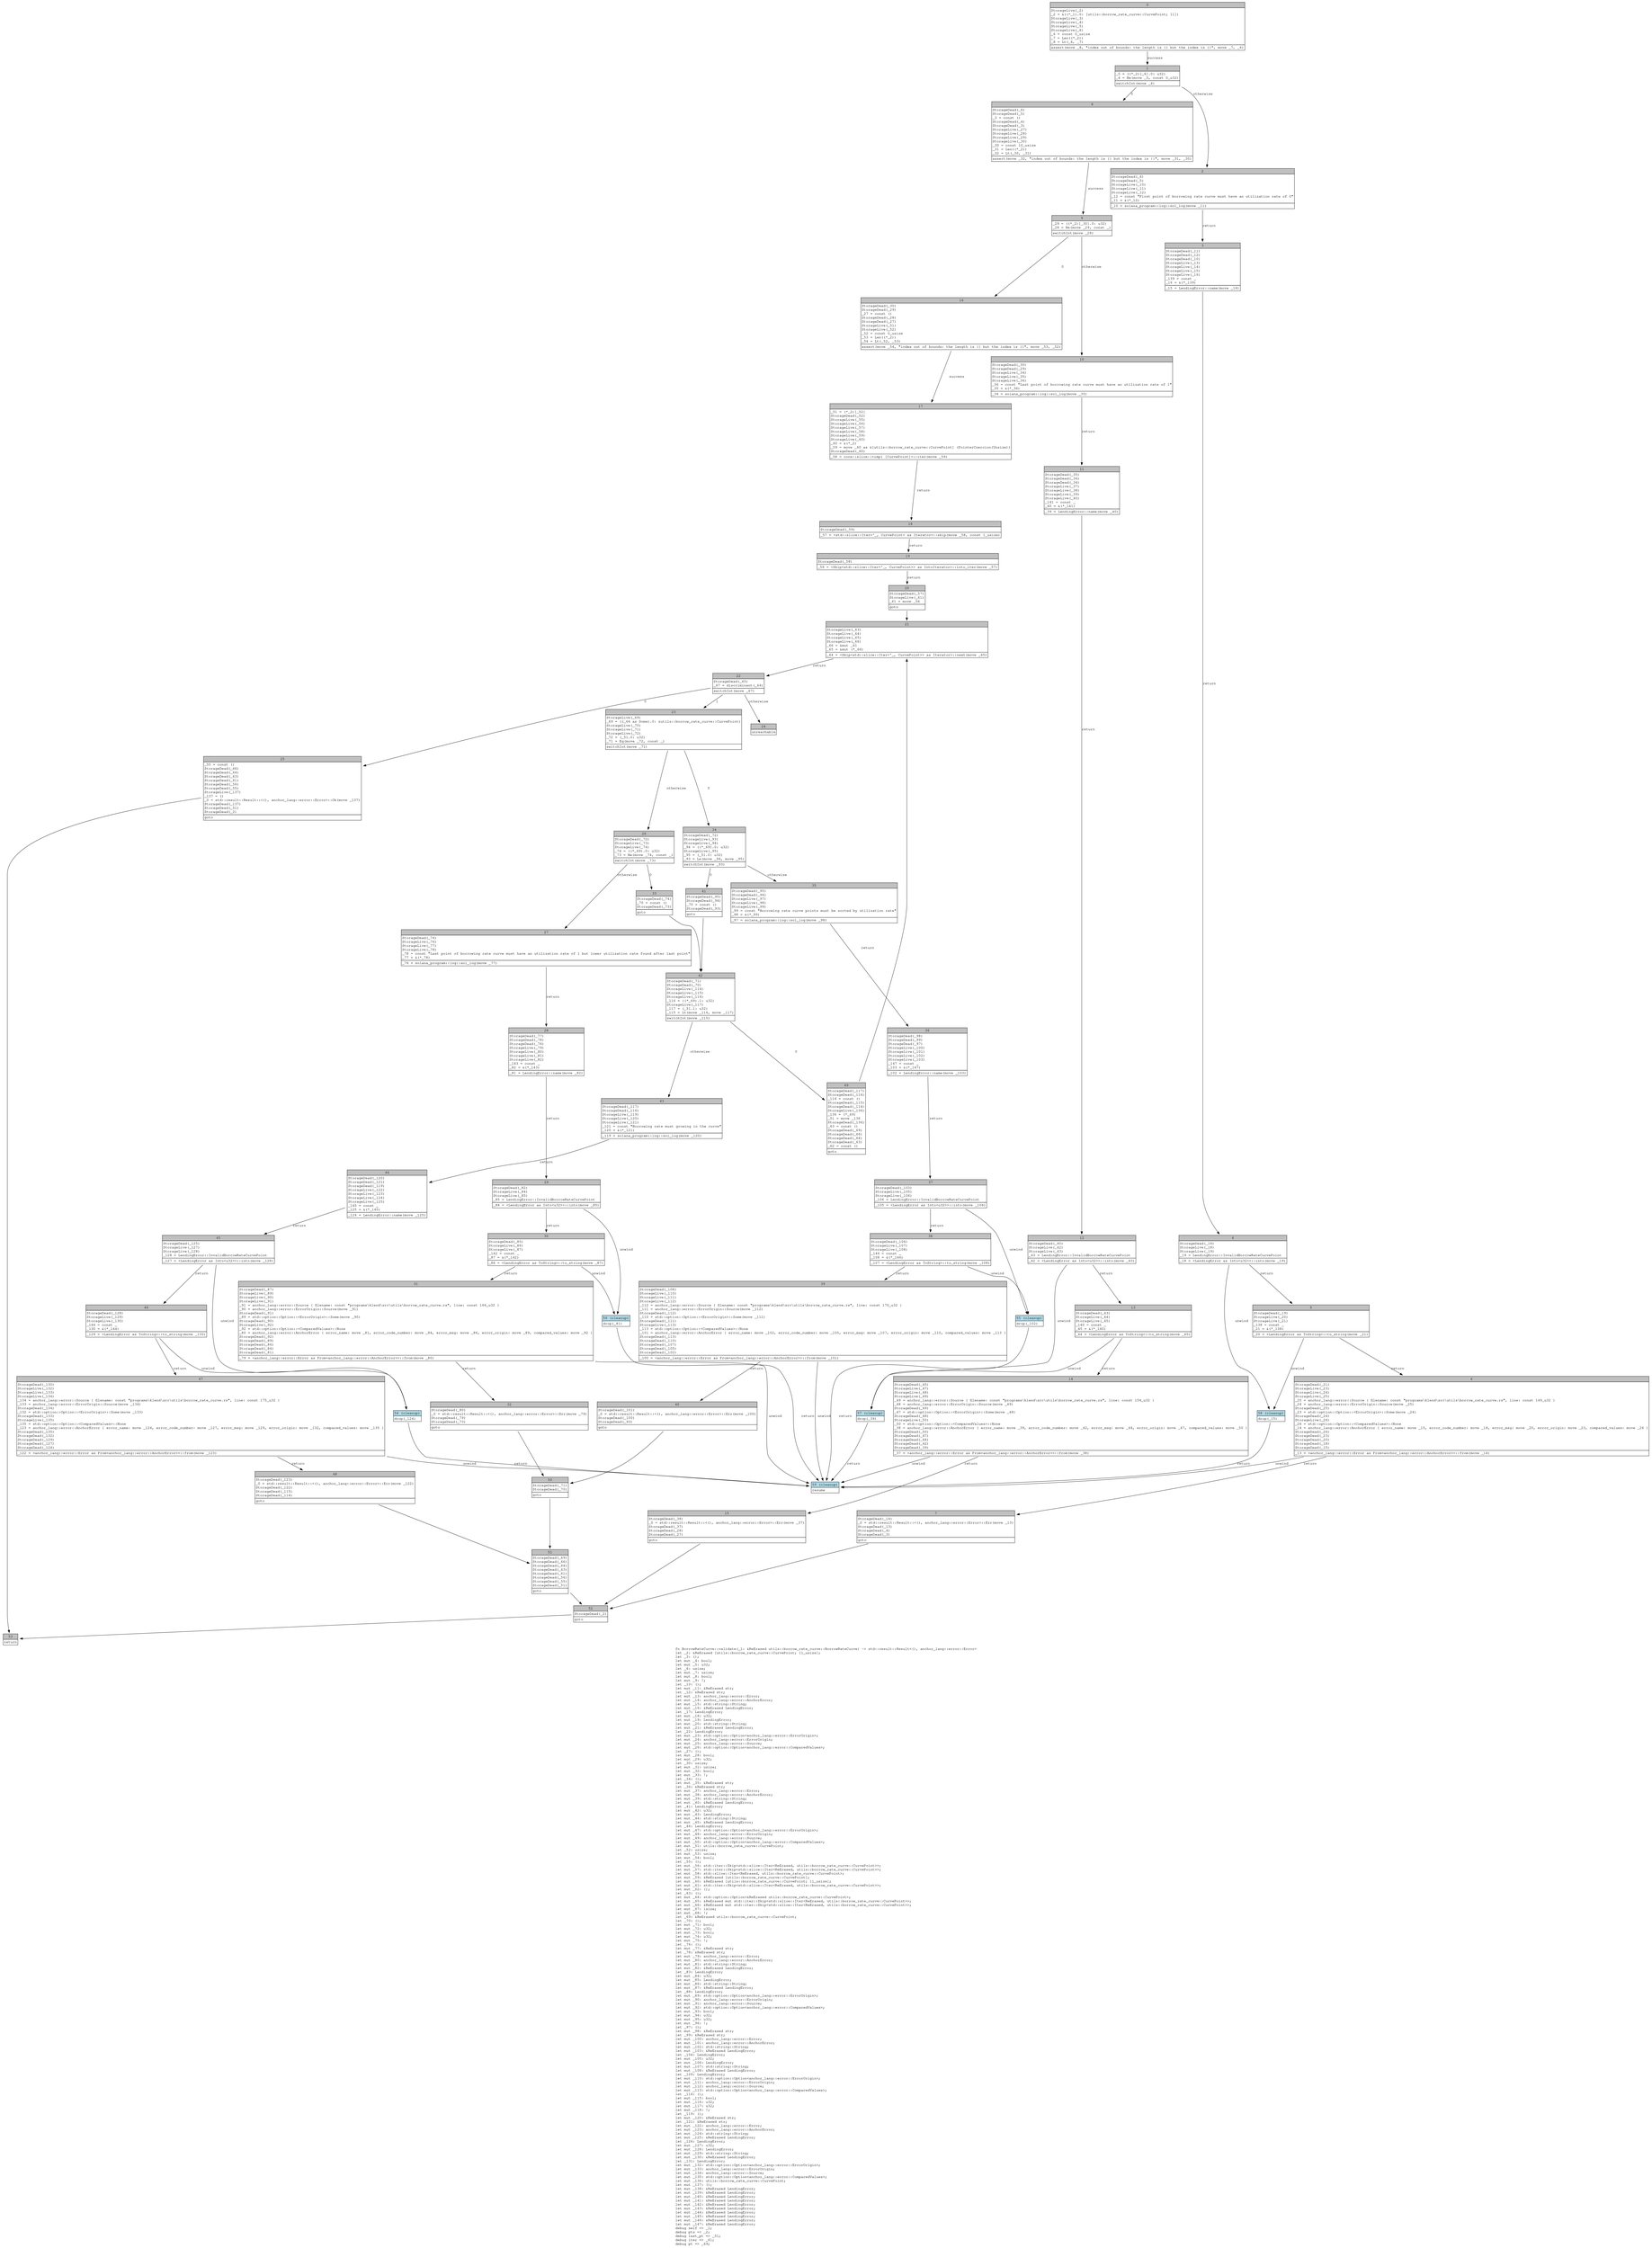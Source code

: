 digraph Mir_0_2214 {
    graph [fontname="Courier, monospace"];
    node [fontname="Courier, monospace"];
    edge [fontname="Courier, monospace"];
    label=<fn BorrowRateCurve::validate(_1: &amp;ReErased utils::borrow_rate_curve::BorrowRateCurve) -&gt; std::result::Result&lt;(), anchor_lang::error::Error&gt;<br align="left"/>let _2: &amp;ReErased [utils::borrow_rate_curve::CurvePoint; 11_usize];<br align="left"/>let _3: ();<br align="left"/>let mut _4: bool;<br align="left"/>let mut _5: u32;<br align="left"/>let _6: usize;<br align="left"/>let mut _7: usize;<br align="left"/>let mut _8: bool;<br align="left"/>let mut _9: !;<br align="left"/>let _10: ();<br align="left"/>let mut _11: &amp;ReErased str;<br align="left"/>let _12: &amp;ReErased str;<br align="left"/>let mut _13: anchor_lang::error::Error;<br align="left"/>let mut _14: anchor_lang::error::AnchorError;<br align="left"/>let mut _15: std::string::String;<br align="left"/>let mut _16: &amp;ReErased LendingError;<br align="left"/>let _17: LendingError;<br align="left"/>let mut _18: u32;<br align="left"/>let mut _19: LendingError;<br align="left"/>let mut _20: std::string::String;<br align="left"/>let mut _21: &amp;ReErased LendingError;<br align="left"/>let _22: LendingError;<br align="left"/>let mut _23: std::option::Option&lt;anchor_lang::error::ErrorOrigin&gt;;<br align="left"/>let mut _24: anchor_lang::error::ErrorOrigin;<br align="left"/>let mut _25: anchor_lang::error::Source;<br align="left"/>let mut _26: std::option::Option&lt;anchor_lang::error::ComparedValues&gt;;<br align="left"/>let _27: ();<br align="left"/>let mut _28: bool;<br align="left"/>let mut _29: u32;<br align="left"/>let _30: usize;<br align="left"/>let mut _31: usize;<br align="left"/>let mut _32: bool;<br align="left"/>let mut _33: !;<br align="left"/>let _34: ();<br align="left"/>let mut _35: &amp;ReErased str;<br align="left"/>let _36: &amp;ReErased str;<br align="left"/>let mut _37: anchor_lang::error::Error;<br align="left"/>let mut _38: anchor_lang::error::AnchorError;<br align="left"/>let mut _39: std::string::String;<br align="left"/>let mut _40: &amp;ReErased LendingError;<br align="left"/>let _41: LendingError;<br align="left"/>let mut _42: u32;<br align="left"/>let mut _43: LendingError;<br align="left"/>let mut _44: std::string::String;<br align="left"/>let mut _45: &amp;ReErased LendingError;<br align="left"/>let _46: LendingError;<br align="left"/>let mut _47: std::option::Option&lt;anchor_lang::error::ErrorOrigin&gt;;<br align="left"/>let mut _48: anchor_lang::error::ErrorOrigin;<br align="left"/>let mut _49: anchor_lang::error::Source;<br align="left"/>let mut _50: std::option::Option&lt;anchor_lang::error::ComparedValues&gt;;<br align="left"/>let mut _51: utils::borrow_rate_curve::CurvePoint;<br align="left"/>let _52: usize;<br align="left"/>let mut _53: usize;<br align="left"/>let mut _54: bool;<br align="left"/>let _55: ();<br align="left"/>let mut _56: std::iter::Skip&lt;std::slice::Iter&lt;ReErased, utils::borrow_rate_curve::CurvePoint&gt;&gt;;<br align="left"/>let mut _57: std::iter::Skip&lt;std::slice::Iter&lt;ReErased, utils::borrow_rate_curve::CurvePoint&gt;&gt;;<br align="left"/>let mut _58: std::slice::Iter&lt;ReErased, utils::borrow_rate_curve::CurvePoint&gt;;<br align="left"/>let mut _59: &amp;ReErased [utils::borrow_rate_curve::CurvePoint];<br align="left"/>let mut _60: &amp;ReErased [utils::borrow_rate_curve::CurvePoint; 11_usize];<br align="left"/>let mut _61: std::iter::Skip&lt;std::slice::Iter&lt;ReErased, utils::borrow_rate_curve::CurvePoint&gt;&gt;;<br align="left"/>let mut _62: ();<br align="left"/>let _63: ();<br align="left"/>let mut _64: std::option::Option&lt;&amp;ReErased utils::borrow_rate_curve::CurvePoint&gt;;<br align="left"/>let mut _65: &amp;ReErased mut std::iter::Skip&lt;std::slice::Iter&lt;ReErased, utils::borrow_rate_curve::CurvePoint&gt;&gt;;<br align="left"/>let mut _66: &amp;ReErased mut std::iter::Skip&lt;std::slice::Iter&lt;ReErased, utils::borrow_rate_curve::CurvePoint&gt;&gt;;<br align="left"/>let mut _67: isize;<br align="left"/>let mut _68: !;<br align="left"/>let _69: &amp;ReErased utils::borrow_rate_curve::CurvePoint;<br align="left"/>let _70: ();<br align="left"/>let mut _71: bool;<br align="left"/>let mut _72: u32;<br align="left"/>let mut _73: bool;<br align="left"/>let mut _74: u32;<br align="left"/>let mut _75: !;<br align="left"/>let _76: ();<br align="left"/>let mut _77: &amp;ReErased str;<br align="left"/>let _78: &amp;ReErased str;<br align="left"/>let mut _79: anchor_lang::error::Error;<br align="left"/>let mut _80: anchor_lang::error::AnchorError;<br align="left"/>let mut _81: std::string::String;<br align="left"/>let mut _82: &amp;ReErased LendingError;<br align="left"/>let _83: LendingError;<br align="left"/>let mut _84: u32;<br align="left"/>let mut _85: LendingError;<br align="left"/>let mut _86: std::string::String;<br align="left"/>let mut _87: &amp;ReErased LendingError;<br align="left"/>let _88: LendingError;<br align="left"/>let mut _89: std::option::Option&lt;anchor_lang::error::ErrorOrigin&gt;;<br align="left"/>let mut _90: anchor_lang::error::ErrorOrigin;<br align="left"/>let mut _91: anchor_lang::error::Source;<br align="left"/>let mut _92: std::option::Option&lt;anchor_lang::error::ComparedValues&gt;;<br align="left"/>let mut _93: bool;<br align="left"/>let mut _94: u32;<br align="left"/>let mut _95: u32;<br align="left"/>let mut _96: !;<br align="left"/>let _97: ();<br align="left"/>let mut _98: &amp;ReErased str;<br align="left"/>let _99: &amp;ReErased str;<br align="left"/>let mut _100: anchor_lang::error::Error;<br align="left"/>let mut _101: anchor_lang::error::AnchorError;<br align="left"/>let mut _102: std::string::String;<br align="left"/>let mut _103: &amp;ReErased LendingError;<br align="left"/>let _104: LendingError;<br align="left"/>let mut _105: u32;<br align="left"/>let mut _106: LendingError;<br align="left"/>let mut _107: std::string::String;<br align="left"/>let mut _108: &amp;ReErased LendingError;<br align="left"/>let _109: LendingError;<br align="left"/>let mut _110: std::option::Option&lt;anchor_lang::error::ErrorOrigin&gt;;<br align="left"/>let mut _111: anchor_lang::error::ErrorOrigin;<br align="left"/>let mut _112: anchor_lang::error::Source;<br align="left"/>let mut _113: std::option::Option&lt;anchor_lang::error::ComparedValues&gt;;<br align="left"/>let _114: ();<br align="left"/>let mut _115: bool;<br align="left"/>let mut _116: u32;<br align="left"/>let mut _117: u32;<br align="left"/>let mut _118: !;<br align="left"/>let _119: ();<br align="left"/>let mut _120: &amp;ReErased str;<br align="left"/>let _121: &amp;ReErased str;<br align="left"/>let mut _122: anchor_lang::error::Error;<br align="left"/>let mut _123: anchor_lang::error::AnchorError;<br align="left"/>let mut _124: std::string::String;<br align="left"/>let mut _125: &amp;ReErased LendingError;<br align="left"/>let _126: LendingError;<br align="left"/>let mut _127: u32;<br align="left"/>let mut _128: LendingError;<br align="left"/>let mut _129: std::string::String;<br align="left"/>let mut _130: &amp;ReErased LendingError;<br align="left"/>let _131: LendingError;<br align="left"/>let mut _132: std::option::Option&lt;anchor_lang::error::ErrorOrigin&gt;;<br align="left"/>let mut _133: anchor_lang::error::ErrorOrigin;<br align="left"/>let mut _134: anchor_lang::error::Source;<br align="left"/>let mut _135: std::option::Option&lt;anchor_lang::error::ComparedValues&gt;;<br align="left"/>let mut _136: utils::borrow_rate_curve::CurvePoint;<br align="left"/>let mut _137: ();<br align="left"/>let mut _138: &amp;ReErased LendingError;<br align="left"/>let mut _139: &amp;ReErased LendingError;<br align="left"/>let mut _140: &amp;ReErased LendingError;<br align="left"/>let mut _141: &amp;ReErased LendingError;<br align="left"/>let mut _142: &amp;ReErased LendingError;<br align="left"/>let mut _143: &amp;ReErased LendingError;<br align="left"/>let mut _144: &amp;ReErased LendingError;<br align="left"/>let mut _145: &amp;ReErased LendingError;<br align="left"/>let mut _146: &amp;ReErased LendingError;<br align="left"/>let mut _147: &amp;ReErased LendingError;<br align="left"/>debug self =&gt; _1;<br align="left"/>debug pts =&gt; _2;<br align="left"/>debug last_pt =&gt; _51;<br align="left"/>debug iter =&gt; _61;<br align="left"/>debug pt =&gt; _69;<br align="left"/>>;
    bb0__0_2214 [shape="none", label=<<table border="0" cellborder="1" cellspacing="0"><tr><td bgcolor="gray" align="center" colspan="1">0</td></tr><tr><td align="left" balign="left">StorageLive(_2)<br/>_2 = &amp;((*_1).0: [utils::borrow_rate_curve::CurvePoint; 11])<br/>StorageLive(_3)<br/>StorageLive(_4)<br/>StorageLive(_5)<br/>StorageLive(_6)<br/>_6 = const 0_usize<br/>_7 = Len((*_2))<br/>_8 = Lt(_6, _7)<br/></td></tr><tr><td align="left">assert(move _8, &quot;index out of bounds: the length is {} but the index is {}&quot;, move _7, _6)</td></tr></table>>];
    bb1__0_2214 [shape="none", label=<<table border="0" cellborder="1" cellspacing="0"><tr><td bgcolor="gray" align="center" colspan="1">1</td></tr><tr><td align="left" balign="left">_5 = ((*_2)[_6].0: u32)<br/>_4 = Ne(move _5, const 0_u32)<br/></td></tr><tr><td align="left">switchInt(move _4)</td></tr></table>>];
    bb2__0_2214 [shape="none", label=<<table border="0" cellborder="1" cellspacing="0"><tr><td bgcolor="gray" align="center" colspan="1">2</td></tr><tr><td align="left" balign="left">StorageDead(_6)<br/>StorageDead(_5)<br/>StorageLive(_10)<br/>StorageLive(_11)<br/>StorageLive(_12)<br/>_12 = const &quot;First point of borrowing rate curve must have an utilization rate of 0&quot;<br/>_11 = &amp;(*_12)<br/></td></tr><tr><td align="left">_10 = solana_program::log::sol_log(move _11)</td></tr></table>>];
    bb3__0_2214 [shape="none", label=<<table border="0" cellborder="1" cellspacing="0"><tr><td bgcolor="gray" align="center" colspan="1">3</td></tr><tr><td align="left" balign="left">StorageDead(_11)<br/>StorageDead(_12)<br/>StorageDead(_10)<br/>StorageLive(_13)<br/>StorageLive(_14)<br/>StorageLive(_15)<br/>StorageLive(_16)<br/>_139 = const _<br/>_16 = &amp;(*_139)<br/></td></tr><tr><td align="left">_15 = LendingError::name(move _16)</td></tr></table>>];
    bb4__0_2214 [shape="none", label=<<table border="0" cellborder="1" cellspacing="0"><tr><td bgcolor="gray" align="center" colspan="1">4</td></tr><tr><td align="left" balign="left">StorageDead(_16)<br/>StorageLive(_18)<br/>StorageLive(_19)<br/>_19 = LendingError::InvalidBorrowRateCurvePoint<br/></td></tr><tr><td align="left">_18 = &lt;LendingError as Into&lt;u32&gt;&gt;::into(move _19)</td></tr></table>>];
    bb5__0_2214 [shape="none", label=<<table border="0" cellborder="1" cellspacing="0"><tr><td bgcolor="gray" align="center" colspan="1">5</td></tr><tr><td align="left" balign="left">StorageDead(_19)<br/>StorageLive(_20)<br/>StorageLive(_21)<br/>_138 = const _<br/>_21 = &amp;(*_138)<br/></td></tr><tr><td align="left">_20 = &lt;LendingError as ToString&gt;::to_string(move _21)</td></tr></table>>];
    bb6__0_2214 [shape="none", label=<<table border="0" cellborder="1" cellspacing="0"><tr><td bgcolor="gray" align="center" colspan="1">6</td></tr><tr><td align="left" balign="left">StorageDead(_21)<br/>StorageLive(_23)<br/>StorageLive(_24)<br/>StorageLive(_25)<br/>_25 = anchor_lang::error::Source { filename: const &quot;programs\\klend\\src\\utils\\borrow_rate_curve.rs&quot;, line: const 149_u32 }<br/>_24 = anchor_lang::error::ErrorOrigin::Source(move _25)<br/>StorageDead(_25)<br/>_23 = std::option::Option::&lt;ErrorOrigin&gt;::Some(move _24)<br/>StorageDead(_24)<br/>StorageLive(_26)<br/>_26 = std::option::Option::&lt;ComparedValues&gt;::None<br/>_14 = anchor_lang::error::AnchorError { error_name: move _15, error_code_number: move _18, error_msg: move _20, error_origin: move _23, compared_values: move _26 }<br/>StorageDead(_26)<br/>StorageDead(_23)<br/>StorageDead(_20)<br/>StorageDead(_18)<br/>StorageDead(_15)<br/></td></tr><tr><td align="left">_13 = &lt;anchor_lang::error::Error as From&lt;anchor_lang::error::AnchorError&gt;&gt;::from(move _14)</td></tr></table>>];
    bb7__0_2214 [shape="none", label=<<table border="0" cellborder="1" cellspacing="0"><tr><td bgcolor="gray" align="center" colspan="1">7</td></tr><tr><td align="left" balign="left">StorageDead(_14)<br/>_0 = std::result::Result::&lt;(), anchor_lang::error::Error&gt;::Err(move _13)<br/>StorageDead(_13)<br/>StorageDead(_4)<br/>StorageDead(_3)<br/></td></tr><tr><td align="left">goto</td></tr></table>>];
    bb8__0_2214 [shape="none", label=<<table border="0" cellborder="1" cellspacing="0"><tr><td bgcolor="gray" align="center" colspan="1">8</td></tr><tr><td align="left" balign="left">StorageDead(_6)<br/>StorageDead(_5)<br/>_3 = const ()<br/>StorageDead(_4)<br/>StorageDead(_3)<br/>StorageLive(_27)<br/>StorageLive(_28)<br/>StorageLive(_29)<br/>StorageLive(_30)<br/>_30 = const 10_usize<br/>_31 = Len((*_2))<br/>_32 = Lt(_30, _31)<br/></td></tr><tr><td align="left">assert(move _32, &quot;index out of bounds: the length is {} but the index is {}&quot;, move _31, _30)</td></tr></table>>];
    bb9__0_2214 [shape="none", label=<<table border="0" cellborder="1" cellspacing="0"><tr><td bgcolor="gray" align="center" colspan="1">9</td></tr><tr><td align="left" balign="left">_29 = ((*_2)[_30].0: u32)<br/>_28 = Ne(move _29, const _)<br/></td></tr><tr><td align="left">switchInt(move _28)</td></tr></table>>];
    bb10__0_2214 [shape="none", label=<<table border="0" cellborder="1" cellspacing="0"><tr><td bgcolor="gray" align="center" colspan="1">10</td></tr><tr><td align="left" balign="left">StorageDead(_30)<br/>StorageDead(_29)<br/>StorageLive(_34)<br/>StorageLive(_35)<br/>StorageLive(_36)<br/>_36 = const &quot;Last point of borrowing rate curve must have an utilization rate of 1&quot;<br/>_35 = &amp;(*_36)<br/></td></tr><tr><td align="left">_34 = solana_program::log::sol_log(move _35)</td></tr></table>>];
    bb11__0_2214 [shape="none", label=<<table border="0" cellborder="1" cellspacing="0"><tr><td bgcolor="gray" align="center" colspan="1">11</td></tr><tr><td align="left" balign="left">StorageDead(_35)<br/>StorageDead(_36)<br/>StorageDead(_34)<br/>StorageLive(_37)<br/>StorageLive(_38)<br/>StorageLive(_39)<br/>StorageLive(_40)<br/>_141 = const _<br/>_40 = &amp;(*_141)<br/></td></tr><tr><td align="left">_39 = LendingError::name(move _40)</td></tr></table>>];
    bb12__0_2214 [shape="none", label=<<table border="0" cellborder="1" cellspacing="0"><tr><td bgcolor="gray" align="center" colspan="1">12</td></tr><tr><td align="left" balign="left">StorageDead(_40)<br/>StorageLive(_42)<br/>StorageLive(_43)<br/>_43 = LendingError::InvalidBorrowRateCurvePoint<br/></td></tr><tr><td align="left">_42 = &lt;LendingError as Into&lt;u32&gt;&gt;::into(move _43)</td></tr></table>>];
    bb13__0_2214 [shape="none", label=<<table border="0" cellborder="1" cellspacing="0"><tr><td bgcolor="gray" align="center" colspan="1">13</td></tr><tr><td align="left" balign="left">StorageDead(_43)<br/>StorageLive(_44)<br/>StorageLive(_45)<br/>_140 = const _<br/>_45 = &amp;(*_140)<br/></td></tr><tr><td align="left">_44 = &lt;LendingError as ToString&gt;::to_string(move _45)</td></tr></table>>];
    bb14__0_2214 [shape="none", label=<<table border="0" cellborder="1" cellspacing="0"><tr><td bgcolor="gray" align="center" colspan="1">14</td></tr><tr><td align="left" balign="left">StorageDead(_45)<br/>StorageLive(_47)<br/>StorageLive(_48)<br/>StorageLive(_49)<br/>_49 = anchor_lang::error::Source { filename: const &quot;programs\\klend\\src\\utils\\borrow_rate_curve.rs&quot;, line: const 154_u32 }<br/>_48 = anchor_lang::error::ErrorOrigin::Source(move _49)<br/>StorageDead(_49)<br/>_47 = std::option::Option::&lt;ErrorOrigin&gt;::Some(move _48)<br/>StorageDead(_48)<br/>StorageLive(_50)<br/>_50 = std::option::Option::&lt;ComparedValues&gt;::None<br/>_38 = anchor_lang::error::AnchorError { error_name: move _39, error_code_number: move _42, error_msg: move _44, error_origin: move _47, compared_values: move _50 }<br/>StorageDead(_50)<br/>StorageDead(_47)<br/>StorageDead(_44)<br/>StorageDead(_42)<br/>StorageDead(_39)<br/></td></tr><tr><td align="left">_37 = &lt;anchor_lang::error::Error as From&lt;anchor_lang::error::AnchorError&gt;&gt;::from(move _38)</td></tr></table>>];
    bb15__0_2214 [shape="none", label=<<table border="0" cellborder="1" cellspacing="0"><tr><td bgcolor="gray" align="center" colspan="1">15</td></tr><tr><td align="left" balign="left">StorageDead(_38)<br/>_0 = std::result::Result::&lt;(), anchor_lang::error::Error&gt;::Err(move _37)<br/>StorageDead(_37)<br/>StorageDead(_28)<br/>StorageDead(_27)<br/></td></tr><tr><td align="left">goto</td></tr></table>>];
    bb16__0_2214 [shape="none", label=<<table border="0" cellborder="1" cellspacing="0"><tr><td bgcolor="gray" align="center" colspan="1">16</td></tr><tr><td align="left" balign="left">StorageDead(_30)<br/>StorageDead(_29)<br/>_27 = const ()<br/>StorageDead(_28)<br/>StorageDead(_27)<br/>StorageLive(_51)<br/>StorageLive(_52)<br/>_52 = const 0_usize<br/>_53 = Len((*_2))<br/>_54 = Lt(_52, _53)<br/></td></tr><tr><td align="left">assert(move _54, &quot;index out of bounds: the length is {} but the index is {}&quot;, move _53, _52)</td></tr></table>>];
    bb17__0_2214 [shape="none", label=<<table border="0" cellborder="1" cellspacing="0"><tr><td bgcolor="gray" align="center" colspan="1">17</td></tr><tr><td align="left" balign="left">_51 = (*_2)[_52]<br/>StorageDead(_52)<br/>StorageLive(_55)<br/>StorageLive(_56)<br/>StorageLive(_57)<br/>StorageLive(_58)<br/>StorageLive(_59)<br/>StorageLive(_60)<br/>_60 = &amp;(*_2)<br/>_59 = move _60 as &amp;[utils::borrow_rate_curve::CurvePoint] (PointerCoercion(Unsize))<br/>StorageDead(_60)<br/></td></tr><tr><td align="left">_58 = core::slice::&lt;impl [CurvePoint]&gt;::iter(move _59)</td></tr></table>>];
    bb18__0_2214 [shape="none", label=<<table border="0" cellborder="1" cellspacing="0"><tr><td bgcolor="gray" align="center" colspan="1">18</td></tr><tr><td align="left" balign="left">StorageDead(_59)<br/></td></tr><tr><td align="left">_57 = &lt;std::slice::Iter&lt;'_, CurvePoint&gt; as Iterator&gt;::skip(move _58, const 1_usize)</td></tr></table>>];
    bb19__0_2214 [shape="none", label=<<table border="0" cellborder="1" cellspacing="0"><tr><td bgcolor="gray" align="center" colspan="1">19</td></tr><tr><td align="left" balign="left">StorageDead(_58)<br/></td></tr><tr><td align="left">_56 = &lt;Skip&lt;std::slice::Iter&lt;'_, CurvePoint&gt;&gt; as IntoIterator&gt;::into_iter(move _57)</td></tr></table>>];
    bb20__0_2214 [shape="none", label=<<table border="0" cellborder="1" cellspacing="0"><tr><td bgcolor="gray" align="center" colspan="1">20</td></tr><tr><td align="left" balign="left">StorageDead(_57)<br/>StorageLive(_61)<br/>_61 = move _56<br/></td></tr><tr><td align="left">goto</td></tr></table>>];
    bb21__0_2214 [shape="none", label=<<table border="0" cellborder="1" cellspacing="0"><tr><td bgcolor="gray" align="center" colspan="1">21</td></tr><tr><td align="left" balign="left">StorageLive(_63)<br/>StorageLive(_64)<br/>StorageLive(_65)<br/>StorageLive(_66)<br/>_66 = &amp;mut _61<br/>_65 = &amp;mut (*_66)<br/></td></tr><tr><td align="left">_64 = &lt;Skip&lt;std::slice::Iter&lt;'_, CurvePoint&gt;&gt; as Iterator&gt;::next(move _65)</td></tr></table>>];
    bb22__0_2214 [shape="none", label=<<table border="0" cellborder="1" cellspacing="0"><tr><td bgcolor="gray" align="center" colspan="1">22</td></tr><tr><td align="left" balign="left">StorageDead(_65)<br/>_67 = discriminant(_64)<br/></td></tr><tr><td align="left">switchInt(move _67)</td></tr></table>>];
    bb23__0_2214 [shape="none", label=<<table border="0" cellborder="1" cellspacing="0"><tr><td bgcolor="gray" align="center" colspan="1">23</td></tr><tr><td align="left" balign="left">StorageLive(_69)<br/>_69 = ((_64 as Some).0: &amp;utils::borrow_rate_curve::CurvePoint)<br/>StorageLive(_70)<br/>StorageLive(_71)<br/>StorageLive(_72)<br/>_72 = (_51.0: u32)<br/>_71 = Eq(move _72, const _)<br/></td></tr><tr><td align="left">switchInt(move _71)</td></tr></table>>];
    bb24__0_2214 [shape="none", label=<<table border="0" cellborder="1" cellspacing="0"><tr><td bgcolor="gray" align="center" colspan="1">24</td></tr><tr><td align="left">unreachable</td></tr></table>>];
    bb25__0_2214 [shape="none", label=<<table border="0" cellborder="1" cellspacing="0"><tr><td bgcolor="gray" align="center" colspan="1">25</td></tr><tr><td align="left" balign="left">_55 = const ()<br/>StorageDead(_66)<br/>StorageDead(_64)<br/>StorageDead(_63)<br/>StorageDead(_61)<br/>StorageDead(_56)<br/>StorageDead(_55)<br/>StorageLive(_137)<br/>_137 = ()<br/>_0 = std::result::Result::&lt;(), anchor_lang::error::Error&gt;::Ok(move _137)<br/>StorageDead(_137)<br/>StorageDead(_51)<br/>StorageDead(_2)<br/></td></tr><tr><td align="left">goto</td></tr></table>>];
    bb26__0_2214 [shape="none", label=<<table border="0" cellborder="1" cellspacing="0"><tr><td bgcolor="gray" align="center" colspan="1">26</td></tr><tr><td align="left" balign="left">StorageDead(_72)<br/>StorageLive(_73)<br/>StorageLive(_74)<br/>_74 = ((*_69).0: u32)<br/>_73 = Ne(move _74, const _)<br/></td></tr><tr><td align="left">switchInt(move _73)</td></tr></table>>];
    bb27__0_2214 [shape="none", label=<<table border="0" cellborder="1" cellspacing="0"><tr><td bgcolor="gray" align="center" colspan="1">27</td></tr><tr><td align="left" balign="left">StorageDead(_74)<br/>StorageLive(_76)<br/>StorageLive(_77)<br/>StorageLive(_78)<br/>_78 = const &quot;Last point of borrowing rate curve must have an utilization rate of 1 but lower utilization rate found after last point&quot;<br/>_77 = &amp;(*_78)<br/></td></tr><tr><td align="left">_76 = solana_program::log::sol_log(move _77)</td></tr></table>>];
    bb28__0_2214 [shape="none", label=<<table border="0" cellborder="1" cellspacing="0"><tr><td bgcolor="gray" align="center" colspan="1">28</td></tr><tr><td align="left" balign="left">StorageDead(_77)<br/>StorageDead(_78)<br/>StorageDead(_76)<br/>StorageLive(_79)<br/>StorageLive(_80)<br/>StorageLive(_81)<br/>StorageLive(_82)<br/>_143 = const _<br/>_82 = &amp;(*_143)<br/></td></tr><tr><td align="left">_81 = LendingError::name(move _82)</td></tr></table>>];
    bb29__0_2214 [shape="none", label=<<table border="0" cellborder="1" cellspacing="0"><tr><td bgcolor="gray" align="center" colspan="1">29</td></tr><tr><td align="left" balign="left">StorageDead(_82)<br/>StorageLive(_84)<br/>StorageLive(_85)<br/>_85 = LendingError::InvalidBorrowRateCurvePoint<br/></td></tr><tr><td align="left">_84 = &lt;LendingError as Into&lt;u32&gt;&gt;::into(move _85)</td></tr></table>>];
    bb30__0_2214 [shape="none", label=<<table border="0" cellborder="1" cellspacing="0"><tr><td bgcolor="gray" align="center" colspan="1">30</td></tr><tr><td align="left" balign="left">StorageDead(_85)<br/>StorageLive(_86)<br/>StorageLive(_87)<br/>_142 = const _<br/>_87 = &amp;(*_142)<br/></td></tr><tr><td align="left">_86 = &lt;LendingError as ToString&gt;::to_string(move _87)</td></tr></table>>];
    bb31__0_2214 [shape="none", label=<<table border="0" cellborder="1" cellspacing="0"><tr><td bgcolor="gray" align="center" colspan="1">31</td></tr><tr><td align="left" balign="left">StorageDead(_87)<br/>StorageLive(_89)<br/>StorageLive(_90)<br/>StorageLive(_91)<br/>_91 = anchor_lang::error::Source { filename: const &quot;programs\\klend\\src\\utils\\borrow_rate_curve.rs&quot;, line: const 166_u32 }<br/>_90 = anchor_lang::error::ErrorOrigin::Source(move _91)<br/>StorageDead(_91)<br/>_89 = std::option::Option::&lt;ErrorOrigin&gt;::Some(move _90)<br/>StorageDead(_90)<br/>StorageLive(_92)<br/>_92 = std::option::Option::&lt;ComparedValues&gt;::None<br/>_80 = anchor_lang::error::AnchorError { error_name: move _81, error_code_number: move _84, error_msg: move _86, error_origin: move _89, compared_values: move _92 }<br/>StorageDead(_92)<br/>StorageDead(_89)<br/>StorageDead(_86)<br/>StorageDead(_84)<br/>StorageDead(_81)<br/></td></tr><tr><td align="left">_79 = &lt;anchor_lang::error::Error as From&lt;anchor_lang::error::AnchorError&gt;&gt;::from(move _80)</td></tr></table>>];
    bb32__0_2214 [shape="none", label=<<table border="0" cellborder="1" cellspacing="0"><tr><td bgcolor="gray" align="center" colspan="1">32</td></tr><tr><td align="left" balign="left">StorageDead(_80)<br/>_0 = std::result::Result::&lt;(), anchor_lang::error::Error&gt;::Err(move _79)<br/>StorageDead(_79)<br/>StorageDead(_73)<br/></td></tr><tr><td align="left">goto</td></tr></table>>];
    bb33__0_2214 [shape="none", label=<<table border="0" cellborder="1" cellspacing="0"><tr><td bgcolor="gray" align="center" colspan="1">33</td></tr><tr><td align="left" balign="left">StorageDead(_74)<br/>_70 = const ()<br/>StorageDead(_73)<br/></td></tr><tr><td align="left">goto</td></tr></table>>];
    bb34__0_2214 [shape="none", label=<<table border="0" cellborder="1" cellspacing="0"><tr><td bgcolor="gray" align="center" colspan="1">34</td></tr><tr><td align="left" balign="left">StorageDead(_72)<br/>StorageLive(_93)<br/>StorageLive(_94)<br/>_94 = ((*_69).0: u32)<br/>StorageLive(_95)<br/>_95 = (_51.0: u32)<br/>_93 = Le(move _94, move _95)<br/></td></tr><tr><td align="left">switchInt(move _93)</td></tr></table>>];
    bb35__0_2214 [shape="none", label=<<table border="0" cellborder="1" cellspacing="0"><tr><td bgcolor="gray" align="center" colspan="1">35</td></tr><tr><td align="left" balign="left">StorageDead(_95)<br/>StorageDead(_94)<br/>StorageLive(_97)<br/>StorageLive(_98)<br/>StorageLive(_99)<br/>_99 = const &quot;Borrowing rate curve points must be sorted by utilization rate&quot;<br/>_98 = &amp;(*_99)<br/></td></tr><tr><td align="left">_97 = solana_program::log::sol_log(move _98)</td></tr></table>>];
    bb36__0_2214 [shape="none", label=<<table border="0" cellborder="1" cellspacing="0"><tr><td bgcolor="gray" align="center" colspan="1">36</td></tr><tr><td align="left" balign="left">StorageDead(_98)<br/>StorageDead(_99)<br/>StorageDead(_97)<br/>StorageLive(_100)<br/>StorageLive(_101)<br/>StorageLive(_102)<br/>StorageLive(_103)<br/>_147 = const _<br/>_103 = &amp;(*_147)<br/></td></tr><tr><td align="left">_102 = LendingError::name(move _103)</td></tr></table>>];
    bb37__0_2214 [shape="none", label=<<table border="0" cellborder="1" cellspacing="0"><tr><td bgcolor="gray" align="center" colspan="1">37</td></tr><tr><td align="left" balign="left">StorageDead(_103)<br/>StorageLive(_105)<br/>StorageLive(_106)<br/>_106 = LendingError::InvalidBorrowRateCurvePoint<br/></td></tr><tr><td align="left">_105 = &lt;LendingError as Into&lt;u32&gt;&gt;::into(move _106)</td></tr></table>>];
    bb38__0_2214 [shape="none", label=<<table border="0" cellborder="1" cellspacing="0"><tr><td bgcolor="gray" align="center" colspan="1">38</td></tr><tr><td align="left" balign="left">StorageDead(_106)<br/>StorageLive(_107)<br/>StorageLive(_108)<br/>_146 = const _<br/>_108 = &amp;(*_146)<br/></td></tr><tr><td align="left">_107 = &lt;LendingError as ToString&gt;::to_string(move _108)</td></tr></table>>];
    bb39__0_2214 [shape="none", label=<<table border="0" cellborder="1" cellspacing="0"><tr><td bgcolor="gray" align="center" colspan="1">39</td></tr><tr><td align="left" balign="left">StorageDead(_108)<br/>StorageLive(_110)<br/>StorageLive(_111)<br/>StorageLive(_112)<br/>_112 = anchor_lang::error::Source { filename: const &quot;programs\\klend\\src\\utils\\borrow_rate_curve.rs&quot;, line: const 170_u32 }<br/>_111 = anchor_lang::error::ErrorOrigin::Source(move _112)<br/>StorageDead(_112)<br/>_110 = std::option::Option::&lt;ErrorOrigin&gt;::Some(move _111)<br/>StorageDead(_111)<br/>StorageLive(_113)<br/>_113 = std::option::Option::&lt;ComparedValues&gt;::None<br/>_101 = anchor_lang::error::AnchorError { error_name: move _102, error_code_number: move _105, error_msg: move _107, error_origin: move _110, compared_values: move _113 }<br/>StorageDead(_113)<br/>StorageDead(_110)<br/>StorageDead(_107)<br/>StorageDead(_105)<br/>StorageDead(_102)<br/></td></tr><tr><td align="left">_100 = &lt;anchor_lang::error::Error as From&lt;anchor_lang::error::AnchorError&gt;&gt;::from(move _101)</td></tr></table>>];
    bb40__0_2214 [shape="none", label=<<table border="0" cellborder="1" cellspacing="0"><tr><td bgcolor="gray" align="center" colspan="1">40</td></tr><tr><td align="left" balign="left">StorageDead(_101)<br/>_0 = std::result::Result::&lt;(), anchor_lang::error::Error&gt;::Err(move _100)<br/>StorageDead(_100)<br/>StorageDead(_93)<br/></td></tr><tr><td align="left">goto</td></tr></table>>];
    bb41__0_2214 [shape="none", label=<<table border="0" cellborder="1" cellspacing="0"><tr><td bgcolor="gray" align="center" colspan="1">41</td></tr><tr><td align="left" balign="left">StorageDead(_95)<br/>StorageDead(_94)<br/>_70 = const ()<br/>StorageDead(_93)<br/></td></tr><tr><td align="left">goto</td></tr></table>>];
    bb42__0_2214 [shape="none", label=<<table border="0" cellborder="1" cellspacing="0"><tr><td bgcolor="gray" align="center" colspan="1">42</td></tr><tr><td align="left" balign="left">StorageDead(_71)<br/>StorageDead(_70)<br/>StorageLive(_114)<br/>StorageLive(_115)<br/>StorageLive(_116)<br/>_116 = ((*_69).1: u32)<br/>StorageLive(_117)<br/>_117 = (_51.1: u32)<br/>_115 = Lt(move _116, move _117)<br/></td></tr><tr><td align="left">switchInt(move _115)</td></tr></table>>];
    bb43__0_2214 [shape="none", label=<<table border="0" cellborder="1" cellspacing="0"><tr><td bgcolor="gray" align="center" colspan="1">43</td></tr><tr><td align="left" balign="left">StorageDead(_117)<br/>StorageDead(_116)<br/>StorageLive(_119)<br/>StorageLive(_120)<br/>StorageLive(_121)<br/>_121 = const &quot;Borrowing rate must growing in the curve&quot;<br/>_120 = &amp;(*_121)<br/></td></tr><tr><td align="left">_119 = solana_program::log::sol_log(move _120)</td></tr></table>>];
    bb44__0_2214 [shape="none", label=<<table border="0" cellborder="1" cellspacing="0"><tr><td bgcolor="gray" align="center" colspan="1">44</td></tr><tr><td align="left" balign="left">StorageDead(_120)<br/>StorageDead(_121)<br/>StorageDead(_119)<br/>StorageLive(_122)<br/>StorageLive(_123)<br/>StorageLive(_124)<br/>StorageLive(_125)<br/>_145 = const _<br/>_125 = &amp;(*_145)<br/></td></tr><tr><td align="left">_124 = LendingError::name(move _125)</td></tr></table>>];
    bb45__0_2214 [shape="none", label=<<table border="0" cellborder="1" cellspacing="0"><tr><td bgcolor="gray" align="center" colspan="1">45</td></tr><tr><td align="left" balign="left">StorageDead(_125)<br/>StorageLive(_127)<br/>StorageLive(_128)<br/>_128 = LendingError::InvalidBorrowRateCurvePoint<br/></td></tr><tr><td align="left">_127 = &lt;LendingError as Into&lt;u32&gt;&gt;::into(move _128)</td></tr></table>>];
    bb46__0_2214 [shape="none", label=<<table border="0" cellborder="1" cellspacing="0"><tr><td bgcolor="gray" align="center" colspan="1">46</td></tr><tr><td align="left" balign="left">StorageDead(_128)<br/>StorageLive(_129)<br/>StorageLive(_130)<br/>_144 = const _<br/>_130 = &amp;(*_144)<br/></td></tr><tr><td align="left">_129 = &lt;LendingError as ToString&gt;::to_string(move _130)</td></tr></table>>];
    bb47__0_2214 [shape="none", label=<<table border="0" cellborder="1" cellspacing="0"><tr><td bgcolor="gray" align="center" colspan="1">47</td></tr><tr><td align="left" balign="left">StorageDead(_130)<br/>StorageLive(_132)<br/>StorageLive(_133)<br/>StorageLive(_134)<br/>_134 = anchor_lang::error::Source { filename: const &quot;programs\\klend\\src\\utils\\borrow_rate_curve.rs&quot;, line: const 175_u32 }<br/>_133 = anchor_lang::error::ErrorOrigin::Source(move _134)<br/>StorageDead(_134)<br/>_132 = std::option::Option::&lt;ErrorOrigin&gt;::Some(move _133)<br/>StorageDead(_133)<br/>StorageLive(_135)<br/>_135 = std::option::Option::&lt;ComparedValues&gt;::None<br/>_123 = anchor_lang::error::AnchorError { error_name: move _124, error_code_number: move _127, error_msg: move _129, error_origin: move _132, compared_values: move _135 }<br/>StorageDead(_135)<br/>StorageDead(_132)<br/>StorageDead(_129)<br/>StorageDead(_127)<br/>StorageDead(_124)<br/></td></tr><tr><td align="left">_122 = &lt;anchor_lang::error::Error as From&lt;anchor_lang::error::AnchorError&gt;&gt;::from(move _123)</td></tr></table>>];
    bb48__0_2214 [shape="none", label=<<table border="0" cellborder="1" cellspacing="0"><tr><td bgcolor="gray" align="center" colspan="1">48</td></tr><tr><td align="left" balign="left">StorageDead(_123)<br/>_0 = std::result::Result::&lt;(), anchor_lang::error::Error&gt;::Err(move _122)<br/>StorageDead(_122)<br/>StorageDead(_115)<br/>StorageDead(_114)<br/></td></tr><tr><td align="left">goto</td></tr></table>>];
    bb49__0_2214 [shape="none", label=<<table border="0" cellborder="1" cellspacing="0"><tr><td bgcolor="gray" align="center" colspan="1">49</td></tr><tr><td align="left" balign="left">StorageDead(_117)<br/>StorageDead(_116)<br/>_114 = const ()<br/>StorageDead(_115)<br/>StorageDead(_114)<br/>StorageLive(_136)<br/>_136 = (*_69)<br/>_51 = move _136<br/>StorageDead(_136)<br/>_63 = const ()<br/>StorageDead(_69)<br/>StorageDead(_66)<br/>StorageDead(_64)<br/>StorageDead(_63)<br/>_62 = const ()<br/></td></tr><tr><td align="left">goto</td></tr></table>>];
    bb50__0_2214 [shape="none", label=<<table border="0" cellborder="1" cellspacing="0"><tr><td bgcolor="gray" align="center" colspan="1">50</td></tr><tr><td align="left" balign="left">StorageDead(_71)<br/>StorageDead(_70)<br/></td></tr><tr><td align="left">goto</td></tr></table>>];
    bb51__0_2214 [shape="none", label=<<table border="0" cellborder="1" cellspacing="0"><tr><td bgcolor="gray" align="center" colspan="1">51</td></tr><tr><td align="left" balign="left">StorageDead(_69)<br/>StorageDead(_66)<br/>StorageDead(_64)<br/>StorageDead(_63)<br/>StorageDead(_61)<br/>StorageDead(_56)<br/>StorageDead(_55)<br/>StorageDead(_51)<br/></td></tr><tr><td align="left">goto</td></tr></table>>];
    bb52__0_2214 [shape="none", label=<<table border="0" cellborder="1" cellspacing="0"><tr><td bgcolor="gray" align="center" colspan="1">52</td></tr><tr><td align="left" balign="left">StorageDead(_2)<br/></td></tr><tr><td align="left">goto</td></tr></table>>];
    bb53__0_2214 [shape="none", label=<<table border="0" cellborder="1" cellspacing="0"><tr><td bgcolor="gray" align="center" colspan="1">53</td></tr><tr><td align="left">return</td></tr></table>>];
    bb54__0_2214 [shape="none", label=<<table border="0" cellborder="1" cellspacing="0"><tr><td bgcolor="lightblue" align="center" colspan="1">54 (cleanup)</td></tr><tr><td align="left">drop(_124)</td></tr></table>>];
    bb55__0_2214 [shape="none", label=<<table border="0" cellborder="1" cellspacing="0"><tr><td bgcolor="lightblue" align="center" colspan="1">55 (cleanup)</td></tr><tr><td align="left">drop(_102)</td></tr></table>>];
    bb56__0_2214 [shape="none", label=<<table border="0" cellborder="1" cellspacing="0"><tr><td bgcolor="lightblue" align="center" colspan="1">56 (cleanup)</td></tr><tr><td align="left">drop(_81)</td></tr></table>>];
    bb57__0_2214 [shape="none", label=<<table border="0" cellborder="1" cellspacing="0"><tr><td bgcolor="lightblue" align="center" colspan="1">57 (cleanup)</td></tr><tr><td align="left">drop(_39)</td></tr></table>>];
    bb58__0_2214 [shape="none", label=<<table border="0" cellborder="1" cellspacing="0"><tr><td bgcolor="lightblue" align="center" colspan="1">58 (cleanup)</td></tr><tr><td align="left">drop(_15)</td></tr></table>>];
    bb59__0_2214 [shape="none", label=<<table border="0" cellborder="1" cellspacing="0"><tr><td bgcolor="lightblue" align="center" colspan="1">59 (cleanup)</td></tr><tr><td align="left">resume</td></tr></table>>];
    bb0__0_2214 -> bb1__0_2214 [label="success"];
    bb1__0_2214 -> bb8__0_2214 [label="0"];
    bb1__0_2214 -> bb2__0_2214 [label="otherwise"];
    bb2__0_2214 -> bb3__0_2214 [label="return"];
    bb3__0_2214 -> bb4__0_2214 [label="return"];
    bb4__0_2214 -> bb5__0_2214 [label="return"];
    bb4__0_2214 -> bb58__0_2214 [label="unwind"];
    bb5__0_2214 -> bb6__0_2214 [label="return"];
    bb5__0_2214 -> bb58__0_2214 [label="unwind"];
    bb6__0_2214 -> bb7__0_2214 [label="return"];
    bb6__0_2214 -> bb59__0_2214 [label="unwind"];
    bb7__0_2214 -> bb52__0_2214 [label=""];
    bb8__0_2214 -> bb9__0_2214 [label="success"];
    bb9__0_2214 -> bb16__0_2214 [label="0"];
    bb9__0_2214 -> bb10__0_2214 [label="otherwise"];
    bb10__0_2214 -> bb11__0_2214 [label="return"];
    bb11__0_2214 -> bb12__0_2214 [label="return"];
    bb12__0_2214 -> bb13__0_2214 [label="return"];
    bb12__0_2214 -> bb57__0_2214 [label="unwind"];
    bb13__0_2214 -> bb14__0_2214 [label="return"];
    bb13__0_2214 -> bb57__0_2214 [label="unwind"];
    bb14__0_2214 -> bb15__0_2214 [label="return"];
    bb14__0_2214 -> bb59__0_2214 [label="unwind"];
    bb15__0_2214 -> bb52__0_2214 [label=""];
    bb16__0_2214 -> bb17__0_2214 [label="success"];
    bb17__0_2214 -> bb18__0_2214 [label="return"];
    bb18__0_2214 -> bb19__0_2214 [label="return"];
    bb19__0_2214 -> bb20__0_2214 [label="return"];
    bb20__0_2214 -> bb21__0_2214 [label=""];
    bb21__0_2214 -> bb22__0_2214 [label="return"];
    bb22__0_2214 -> bb25__0_2214 [label="0"];
    bb22__0_2214 -> bb23__0_2214 [label="1"];
    bb22__0_2214 -> bb24__0_2214 [label="otherwise"];
    bb23__0_2214 -> bb34__0_2214 [label="0"];
    bb23__0_2214 -> bb26__0_2214 [label="otherwise"];
    bb25__0_2214 -> bb53__0_2214 [label=""];
    bb26__0_2214 -> bb33__0_2214 [label="0"];
    bb26__0_2214 -> bb27__0_2214 [label="otherwise"];
    bb27__0_2214 -> bb28__0_2214 [label="return"];
    bb28__0_2214 -> bb29__0_2214 [label="return"];
    bb29__0_2214 -> bb30__0_2214 [label="return"];
    bb29__0_2214 -> bb56__0_2214 [label="unwind"];
    bb30__0_2214 -> bb31__0_2214 [label="return"];
    bb30__0_2214 -> bb56__0_2214 [label="unwind"];
    bb31__0_2214 -> bb32__0_2214 [label="return"];
    bb31__0_2214 -> bb59__0_2214 [label="unwind"];
    bb32__0_2214 -> bb50__0_2214 [label=""];
    bb33__0_2214 -> bb42__0_2214 [label=""];
    bb34__0_2214 -> bb41__0_2214 [label="0"];
    bb34__0_2214 -> bb35__0_2214 [label="otherwise"];
    bb35__0_2214 -> bb36__0_2214 [label="return"];
    bb36__0_2214 -> bb37__0_2214 [label="return"];
    bb37__0_2214 -> bb38__0_2214 [label="return"];
    bb37__0_2214 -> bb55__0_2214 [label="unwind"];
    bb38__0_2214 -> bb39__0_2214 [label="return"];
    bb38__0_2214 -> bb55__0_2214 [label="unwind"];
    bb39__0_2214 -> bb40__0_2214 [label="return"];
    bb39__0_2214 -> bb59__0_2214 [label="unwind"];
    bb40__0_2214 -> bb50__0_2214 [label=""];
    bb41__0_2214 -> bb42__0_2214 [label=""];
    bb42__0_2214 -> bb49__0_2214 [label="0"];
    bb42__0_2214 -> bb43__0_2214 [label="otherwise"];
    bb43__0_2214 -> bb44__0_2214 [label="return"];
    bb44__0_2214 -> bb45__0_2214 [label="return"];
    bb45__0_2214 -> bb46__0_2214 [label="return"];
    bb45__0_2214 -> bb54__0_2214 [label="unwind"];
    bb46__0_2214 -> bb47__0_2214 [label="return"];
    bb46__0_2214 -> bb54__0_2214 [label="unwind"];
    bb47__0_2214 -> bb48__0_2214 [label="return"];
    bb47__0_2214 -> bb59__0_2214 [label="unwind"];
    bb48__0_2214 -> bb51__0_2214 [label=""];
    bb49__0_2214 -> bb21__0_2214 [label=""];
    bb50__0_2214 -> bb51__0_2214 [label=""];
    bb51__0_2214 -> bb52__0_2214 [label=""];
    bb52__0_2214 -> bb53__0_2214 [label=""];
    bb54__0_2214 -> bb59__0_2214 [label="return"];
    bb55__0_2214 -> bb59__0_2214 [label="return"];
    bb56__0_2214 -> bb59__0_2214 [label="return"];
    bb57__0_2214 -> bb59__0_2214 [label="return"];
    bb58__0_2214 -> bb59__0_2214 [label="return"];
}
